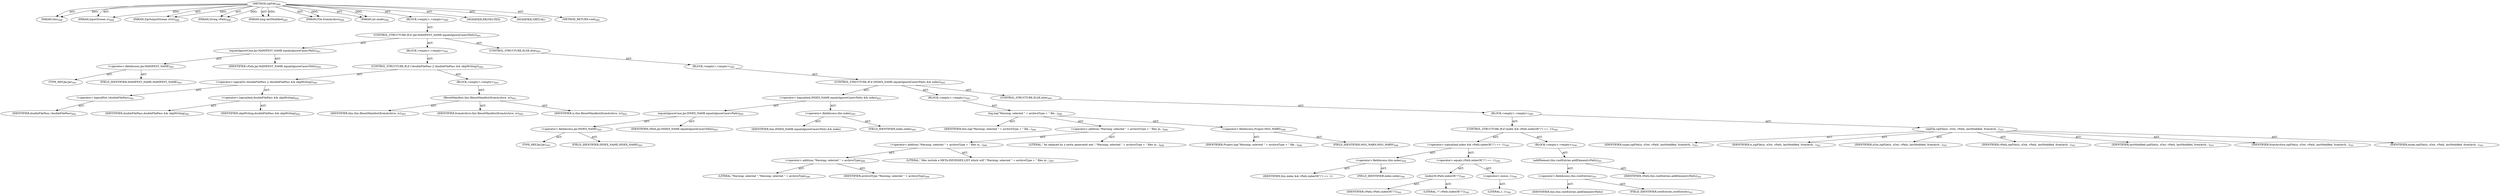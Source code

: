 digraph "zipFile" {  
"111669149713" [label = <(METHOD,zipFile)<SUB>488</SUB>> ]
"115964117003" [label = <(PARAM,this)<SUB>488</SUB>> ]
"115964117029" [label = <(PARAM,InputStream is)<SUB>488</SUB>> ]
"115964117030" [label = <(PARAM,ZipOutputStream zOut)<SUB>488</SUB>> ]
"115964117031" [label = <(PARAM,String vPath)<SUB>488</SUB>> ]
"115964117032" [label = <(PARAM,long lastModified)<SUB>489</SUB>> ]
"115964117033" [label = <(PARAM,File fromArchive)<SUB>489</SUB>> ]
"115964117034" [label = <(PARAM,int mode)<SUB>489</SUB>> ]
"25769803835" [label = <(BLOCK,&lt;empty&gt;,&lt;empty&gt;)<SUB>490</SUB>> ]
"47244640292" [label = <(CONTROL_STRUCTURE,IF,if (Jar.MANIFEST_NAME.equalsIgnoreCase(vPath)))<SUB>491</SUB>> ]
"30064771317" [label = <(equalsIgnoreCase,Jar.MANIFEST_NAME.equalsIgnoreCase(vPath))<SUB>491</SUB>> ]
"30064771318" [label = <(&lt;operator&gt;.fieldAccess,Jar.MANIFEST_NAME)<SUB>491</SUB>> ]
"180388626438" [label = <(TYPE_REF,Jar,Jar)<SUB>491</SUB>> ]
"55834574889" [label = <(FIELD_IDENTIFIER,MANIFEST_NAME,MANIFEST_NAME)<SUB>491</SUB>> ]
"68719476976" [label = <(IDENTIFIER,vPath,Jar.MANIFEST_NAME.equalsIgnoreCase(vPath))<SUB>491</SUB>> ]
"25769803836" [label = <(BLOCK,&lt;empty&gt;,&lt;empty&gt;)<SUB>491</SUB>> ]
"47244640293" [label = <(CONTROL_STRUCTURE,IF,if (!doubleFilePass || (doubleFilePass &amp;&amp; skipWriting)))<SUB>492</SUB>> ]
"30064771319" [label = <(&lt;operator&gt;.logicalOr,!doubleFilePass || (doubleFilePass &amp;&amp; skipWriting))<SUB>492</SUB>> ]
"30064771320" [label = <(&lt;operator&gt;.logicalNot,!doubleFilePass)<SUB>492</SUB>> ]
"68719476977" [label = <(IDENTIFIER,doubleFilePass,!doubleFilePass)<SUB>492</SUB>> ]
"30064771321" [label = <(&lt;operator&gt;.logicalAnd,doubleFilePass &amp;&amp; skipWriting)<SUB>492</SUB>> ]
"68719476978" [label = <(IDENTIFIER,doubleFilePass,doubleFilePass &amp;&amp; skipWriting)<SUB>492</SUB>> ]
"68719476979" [label = <(IDENTIFIER,skipWriting,doubleFilePass &amp;&amp; skipWriting)<SUB>492</SUB>> ]
"25769803837" [label = <(BLOCK,&lt;empty&gt;,&lt;empty&gt;)<SUB>492</SUB>> ]
"30064771322" [label = <(filesetManifest,this.filesetManifest(fromArchive, is))<SUB>493</SUB>> ]
"68719476754" [label = <(IDENTIFIER,this,this.filesetManifest(fromArchive, is))<SUB>493</SUB>> ]
"68719476980" [label = <(IDENTIFIER,fromArchive,this.filesetManifest(fromArchive, is))<SUB>493</SUB>> ]
"68719476981" [label = <(IDENTIFIER,is,this.filesetManifest(fromArchive, is))<SUB>493</SUB>> ]
"47244640294" [label = <(CONTROL_STRUCTURE,ELSE,else)<SUB>495</SUB>> ]
"25769803838" [label = <(BLOCK,&lt;empty&gt;,&lt;empty&gt;)<SUB>495</SUB>> ]
"47244640295" [label = <(CONTROL_STRUCTURE,IF,if (INDEX_NAME.equalsIgnoreCase(vPath) &amp;&amp; index))<SUB>495</SUB>> ]
"30064771323" [label = <(&lt;operator&gt;.logicalAnd,INDEX_NAME.equalsIgnoreCase(vPath) &amp;&amp; index)<SUB>495</SUB>> ]
"30064771324" [label = <(equalsIgnoreCase,Jar.INDEX_NAME.equalsIgnoreCase(vPath))<SUB>495</SUB>> ]
"30064771325" [label = <(&lt;operator&gt;.fieldAccess,Jar.INDEX_NAME)<SUB>495</SUB>> ]
"180388626439" [label = <(TYPE_REF,Jar,Jar)<SUB>495</SUB>> ]
"55834574890" [label = <(FIELD_IDENTIFIER,INDEX_NAME,INDEX_NAME)<SUB>495</SUB>> ]
"68719476982" [label = <(IDENTIFIER,vPath,Jar.INDEX_NAME.equalsIgnoreCase(vPath))<SUB>495</SUB>> ]
"30064771326" [label = <(&lt;operator&gt;.fieldAccess,this.index)<SUB>495</SUB>> ]
"68719476983" [label = <(IDENTIFIER,this,INDEX_NAME.equalsIgnoreCase(vPath) &amp;&amp; index)> ]
"55834574891" [label = <(FIELD_IDENTIFIER,index,index)<SUB>495</SUB>> ]
"25769803839" [label = <(BLOCK,&lt;empty&gt;,&lt;empty&gt;)<SUB>495</SUB>> ]
"30064771327" [label = <(log,log(&quot;Warning: selected &quot; + archiveType + &quot; file...)<SUB>496</SUB>> ]
"68719476755" [label = <(IDENTIFIER,this,log(&quot;Warning: selected &quot; + archiveType + &quot; file...)<SUB>496</SUB>> ]
"30064771328" [label = <(&lt;operator&gt;.addition,&quot;Warning: selected &quot; + archiveType + &quot; files in...)<SUB>496</SUB>> ]
"30064771329" [label = <(&lt;operator&gt;.addition,&quot;Warning: selected &quot; + archiveType + &quot; files in...)<SUB>496</SUB>> ]
"30064771330" [label = <(&lt;operator&gt;.addition,&quot;Warning: selected &quot; + archiveType)<SUB>496</SUB>> ]
"90194313268" [label = <(LITERAL,&quot;Warning: selected &quot;,&quot;Warning: selected &quot; + archiveType)<SUB>496</SUB>> ]
"68719476984" [label = <(IDENTIFIER,archiveType,&quot;Warning: selected &quot; + archiveType)<SUB>496</SUB>> ]
"90194313269" [label = <(LITERAL,&quot; files include a META-INF/INDEX.LIST which will&quot;,&quot;Warning: selected &quot; + archiveType + &quot; files in...)<SUB>497</SUB>> ]
"90194313270" [label = <(LITERAL,&quot; be replaced by a newly generated one.&quot;,&quot;Warning: selected &quot; + archiveType + &quot; files in...)<SUB>498</SUB>> ]
"30064771331" [label = <(&lt;operator&gt;.fieldAccess,Project.MSG_WARN)<SUB>498</SUB>> ]
"68719476985" [label = <(IDENTIFIER,Project,log(&quot;Warning: selected &quot; + archiveType + &quot; file...)<SUB>498</SUB>> ]
"55834574892" [label = <(FIELD_IDENTIFIER,MSG_WARN,MSG_WARN)<SUB>498</SUB>> ]
"47244640296" [label = <(CONTROL_STRUCTURE,ELSE,else)<SUB>499</SUB>> ]
"25769803840" [label = <(BLOCK,&lt;empty&gt;,&lt;empty&gt;)<SUB>499</SUB>> ]
"47244640297" [label = <(CONTROL_STRUCTURE,IF,if (index &amp;&amp; vPath.indexOf(&quot;/&quot;) == -1))<SUB>500</SUB>> ]
"30064771332" [label = <(&lt;operator&gt;.logicalAnd,index &amp;&amp; vPath.indexOf(&quot;/&quot;) == -1)<SUB>500</SUB>> ]
"30064771333" [label = <(&lt;operator&gt;.fieldAccess,this.index)<SUB>500</SUB>> ]
"68719476986" [label = <(IDENTIFIER,this,index &amp;&amp; vPath.indexOf(&quot;/&quot;) == -1)> ]
"55834574893" [label = <(FIELD_IDENTIFIER,index,index)<SUB>500</SUB>> ]
"30064771334" [label = <(&lt;operator&gt;.equals,vPath.indexOf(&quot;/&quot;) == -1)<SUB>500</SUB>> ]
"30064771335" [label = <(indexOf,vPath.indexOf(&quot;/&quot;))<SUB>500</SUB>> ]
"68719476987" [label = <(IDENTIFIER,vPath,vPath.indexOf(&quot;/&quot;))<SUB>500</SUB>> ]
"90194313271" [label = <(LITERAL,&quot;/&quot;,vPath.indexOf(&quot;/&quot;))<SUB>500</SUB>> ]
"30064771336" [label = <(&lt;operator&gt;.minus,-1)<SUB>500</SUB>> ]
"90194313272" [label = <(LITERAL,1,-1)<SUB>500</SUB>> ]
"25769803841" [label = <(BLOCK,&lt;empty&gt;,&lt;empty&gt;)<SUB>500</SUB>> ]
"30064771337" [label = <(addElement,this.rootEntries.addElement(vPath))<SUB>501</SUB>> ]
"30064771338" [label = <(&lt;operator&gt;.fieldAccess,this.rootEntries)<SUB>501</SUB>> ]
"68719476988" [label = <(IDENTIFIER,this,this.rootEntries.addElement(vPath))> ]
"55834574894" [label = <(FIELD_IDENTIFIER,rootEntries,rootEntries)<SUB>501</SUB>> ]
"68719476989" [label = <(IDENTIFIER,vPath,this.rootEntries.addElement(vPath))<SUB>501</SUB>> ]
"30064771339" [label = <(zipFile,zipFile(is, zOut, vPath, lastModified, fromArch...)<SUB>503</SUB>> ]
"68719476990" [label = <(IDENTIFIER,super,zipFile(is, zOut, vPath, lastModified, fromArch...)<SUB>503</SUB>> ]
"68719476991" [label = <(IDENTIFIER,is,zipFile(is, zOut, vPath, lastModified, fromArch...)<SUB>503</SUB>> ]
"68719476992" [label = <(IDENTIFIER,zOut,zipFile(is, zOut, vPath, lastModified, fromArch...)<SUB>503</SUB>> ]
"68719476993" [label = <(IDENTIFIER,vPath,zipFile(is, zOut, vPath, lastModified, fromArch...)<SUB>503</SUB>> ]
"68719476994" [label = <(IDENTIFIER,lastModified,zipFile(is, zOut, vPath, lastModified, fromArch...)<SUB>503</SUB>> ]
"68719476995" [label = <(IDENTIFIER,fromArchive,zipFile(is, zOut, vPath, lastModified, fromArch...)<SUB>503</SUB>> ]
"68719476996" [label = <(IDENTIFIER,mode,zipFile(is, zOut, vPath, lastModified, fromArch...)<SUB>503</SUB>> ]
"133143986226" [label = <(MODIFIER,PROTECTED)> ]
"133143986227" [label = <(MODIFIER,VIRTUAL)> ]
"128849018897" [label = <(METHOD_RETURN,void)<SUB>488</SUB>> ]
  "111669149713" -> "115964117003"  [ label = "AST: "] 
  "111669149713" -> "115964117029"  [ label = "AST: "] 
  "111669149713" -> "115964117030"  [ label = "AST: "] 
  "111669149713" -> "115964117031"  [ label = "AST: "] 
  "111669149713" -> "115964117032"  [ label = "AST: "] 
  "111669149713" -> "115964117033"  [ label = "AST: "] 
  "111669149713" -> "115964117034"  [ label = "AST: "] 
  "111669149713" -> "25769803835"  [ label = "AST: "] 
  "111669149713" -> "133143986226"  [ label = "AST: "] 
  "111669149713" -> "133143986227"  [ label = "AST: "] 
  "111669149713" -> "128849018897"  [ label = "AST: "] 
  "25769803835" -> "47244640292"  [ label = "AST: "] 
  "47244640292" -> "30064771317"  [ label = "AST: "] 
  "47244640292" -> "25769803836"  [ label = "AST: "] 
  "47244640292" -> "47244640294"  [ label = "AST: "] 
  "30064771317" -> "30064771318"  [ label = "AST: "] 
  "30064771317" -> "68719476976"  [ label = "AST: "] 
  "30064771318" -> "180388626438"  [ label = "AST: "] 
  "30064771318" -> "55834574889"  [ label = "AST: "] 
  "25769803836" -> "47244640293"  [ label = "AST: "] 
  "47244640293" -> "30064771319"  [ label = "AST: "] 
  "47244640293" -> "25769803837"  [ label = "AST: "] 
  "30064771319" -> "30064771320"  [ label = "AST: "] 
  "30064771319" -> "30064771321"  [ label = "AST: "] 
  "30064771320" -> "68719476977"  [ label = "AST: "] 
  "30064771321" -> "68719476978"  [ label = "AST: "] 
  "30064771321" -> "68719476979"  [ label = "AST: "] 
  "25769803837" -> "30064771322"  [ label = "AST: "] 
  "30064771322" -> "68719476754"  [ label = "AST: "] 
  "30064771322" -> "68719476980"  [ label = "AST: "] 
  "30064771322" -> "68719476981"  [ label = "AST: "] 
  "47244640294" -> "25769803838"  [ label = "AST: "] 
  "25769803838" -> "47244640295"  [ label = "AST: "] 
  "47244640295" -> "30064771323"  [ label = "AST: "] 
  "47244640295" -> "25769803839"  [ label = "AST: "] 
  "47244640295" -> "47244640296"  [ label = "AST: "] 
  "30064771323" -> "30064771324"  [ label = "AST: "] 
  "30064771323" -> "30064771326"  [ label = "AST: "] 
  "30064771324" -> "30064771325"  [ label = "AST: "] 
  "30064771324" -> "68719476982"  [ label = "AST: "] 
  "30064771325" -> "180388626439"  [ label = "AST: "] 
  "30064771325" -> "55834574890"  [ label = "AST: "] 
  "30064771326" -> "68719476983"  [ label = "AST: "] 
  "30064771326" -> "55834574891"  [ label = "AST: "] 
  "25769803839" -> "30064771327"  [ label = "AST: "] 
  "30064771327" -> "68719476755"  [ label = "AST: "] 
  "30064771327" -> "30064771328"  [ label = "AST: "] 
  "30064771327" -> "30064771331"  [ label = "AST: "] 
  "30064771328" -> "30064771329"  [ label = "AST: "] 
  "30064771328" -> "90194313270"  [ label = "AST: "] 
  "30064771329" -> "30064771330"  [ label = "AST: "] 
  "30064771329" -> "90194313269"  [ label = "AST: "] 
  "30064771330" -> "90194313268"  [ label = "AST: "] 
  "30064771330" -> "68719476984"  [ label = "AST: "] 
  "30064771331" -> "68719476985"  [ label = "AST: "] 
  "30064771331" -> "55834574892"  [ label = "AST: "] 
  "47244640296" -> "25769803840"  [ label = "AST: "] 
  "25769803840" -> "47244640297"  [ label = "AST: "] 
  "25769803840" -> "30064771339"  [ label = "AST: "] 
  "47244640297" -> "30064771332"  [ label = "AST: "] 
  "47244640297" -> "25769803841"  [ label = "AST: "] 
  "30064771332" -> "30064771333"  [ label = "AST: "] 
  "30064771332" -> "30064771334"  [ label = "AST: "] 
  "30064771333" -> "68719476986"  [ label = "AST: "] 
  "30064771333" -> "55834574893"  [ label = "AST: "] 
  "30064771334" -> "30064771335"  [ label = "AST: "] 
  "30064771334" -> "30064771336"  [ label = "AST: "] 
  "30064771335" -> "68719476987"  [ label = "AST: "] 
  "30064771335" -> "90194313271"  [ label = "AST: "] 
  "30064771336" -> "90194313272"  [ label = "AST: "] 
  "25769803841" -> "30064771337"  [ label = "AST: "] 
  "30064771337" -> "30064771338"  [ label = "AST: "] 
  "30064771337" -> "68719476989"  [ label = "AST: "] 
  "30064771338" -> "68719476988"  [ label = "AST: "] 
  "30064771338" -> "55834574894"  [ label = "AST: "] 
  "30064771339" -> "68719476990"  [ label = "AST: "] 
  "30064771339" -> "68719476991"  [ label = "AST: "] 
  "30064771339" -> "68719476992"  [ label = "AST: "] 
  "30064771339" -> "68719476993"  [ label = "AST: "] 
  "30064771339" -> "68719476994"  [ label = "AST: "] 
  "30064771339" -> "68719476995"  [ label = "AST: "] 
  "30064771339" -> "68719476996"  [ label = "AST: "] 
  "111669149713" -> "115964117003"  [ label = "DDG: "] 
  "111669149713" -> "115964117029"  [ label = "DDG: "] 
  "111669149713" -> "115964117030"  [ label = "DDG: "] 
  "111669149713" -> "115964117031"  [ label = "DDG: "] 
  "111669149713" -> "115964117032"  [ label = "DDG: "] 
  "111669149713" -> "115964117033"  [ label = "DDG: "] 
  "111669149713" -> "115964117034"  [ label = "DDG: "] 
}
